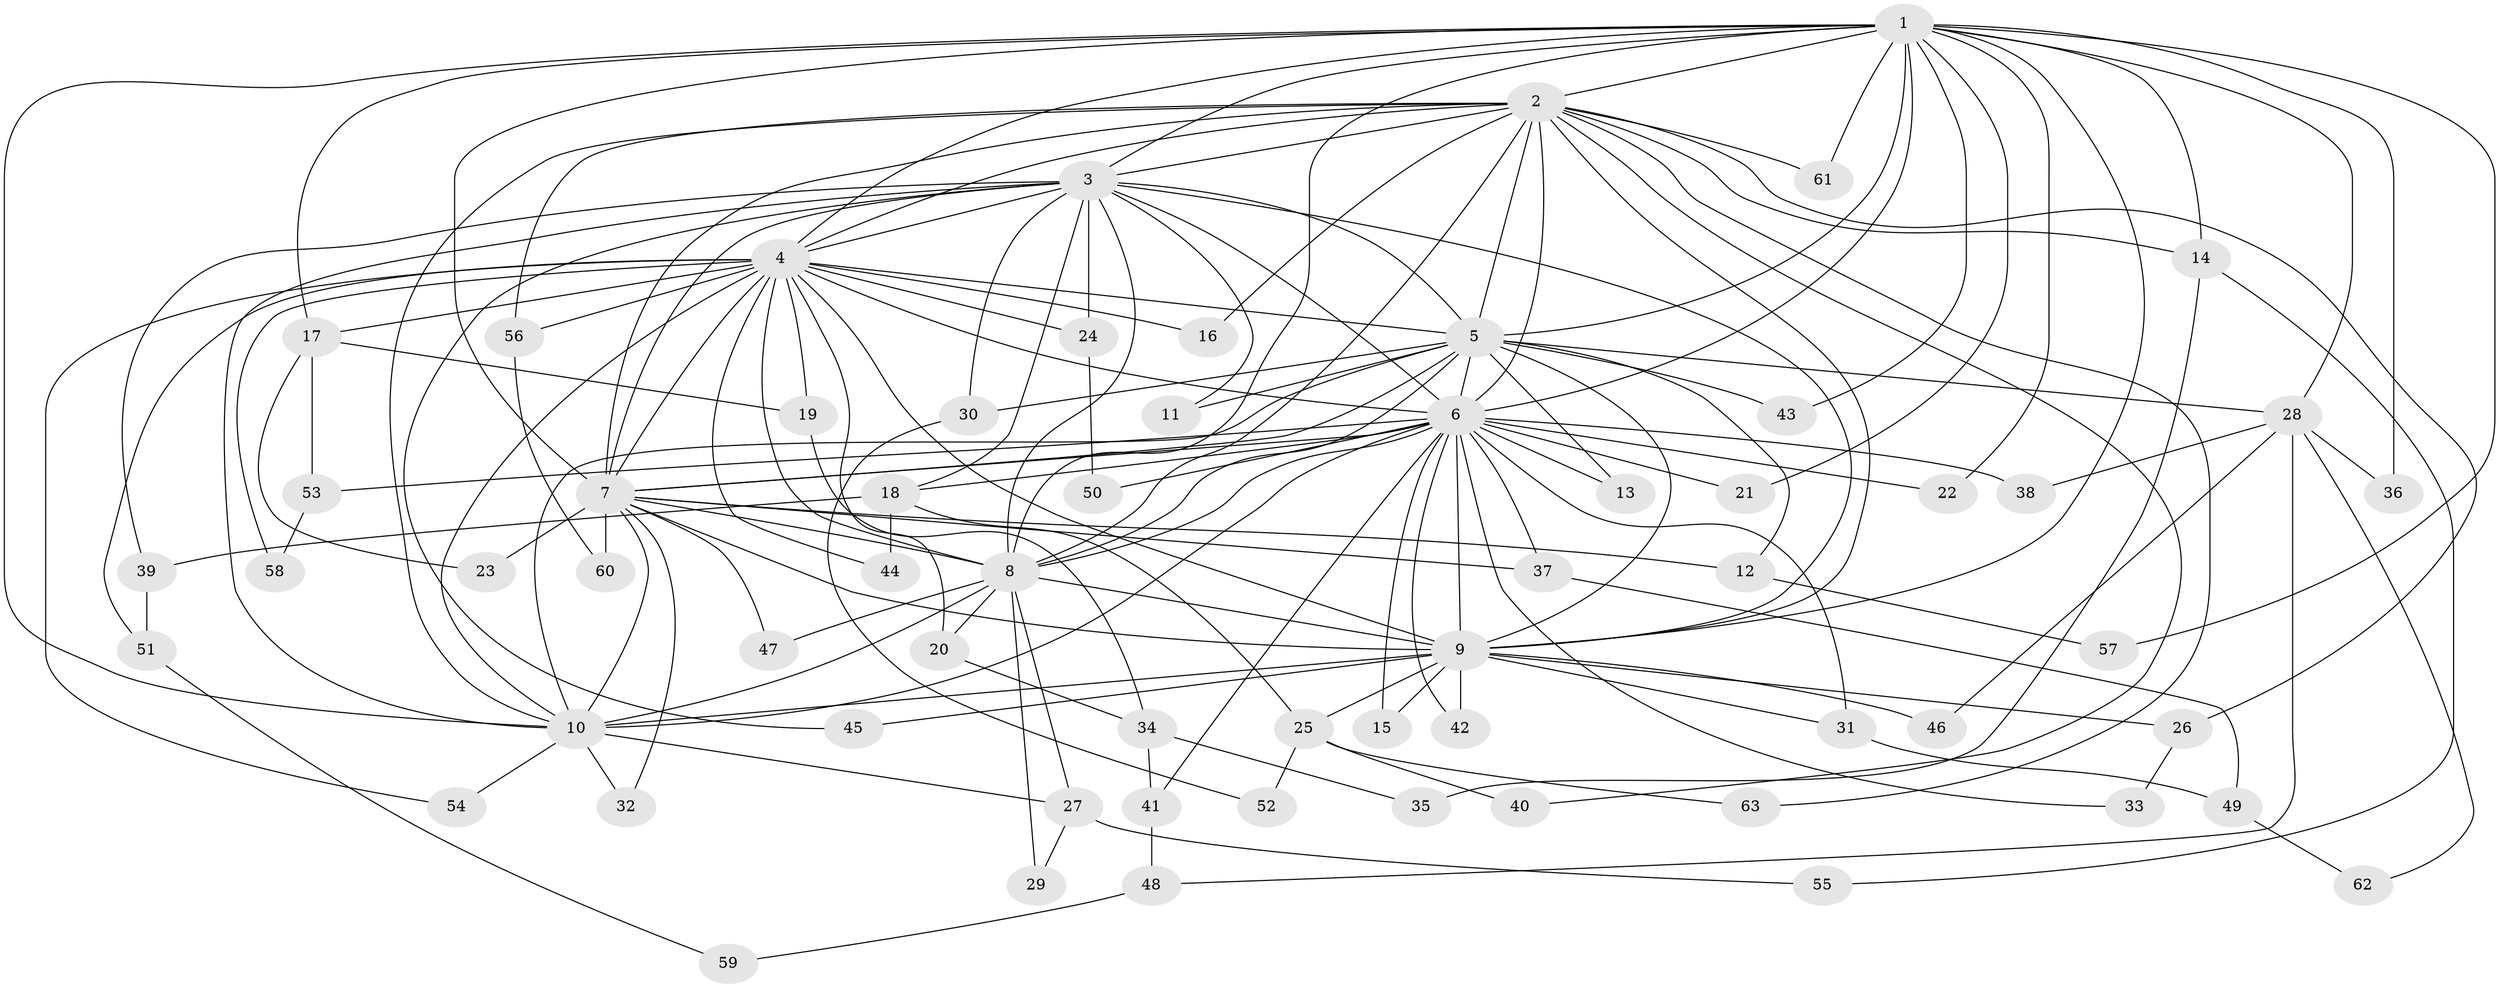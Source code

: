 // Generated by graph-tools (version 1.1) at 2025/49/03/09/25 03:49:38]
// undirected, 63 vertices, 151 edges
graph export_dot {
graph [start="1"]
  node [color=gray90,style=filled];
  1;
  2;
  3;
  4;
  5;
  6;
  7;
  8;
  9;
  10;
  11;
  12;
  13;
  14;
  15;
  16;
  17;
  18;
  19;
  20;
  21;
  22;
  23;
  24;
  25;
  26;
  27;
  28;
  29;
  30;
  31;
  32;
  33;
  34;
  35;
  36;
  37;
  38;
  39;
  40;
  41;
  42;
  43;
  44;
  45;
  46;
  47;
  48;
  49;
  50;
  51;
  52;
  53;
  54;
  55;
  56;
  57;
  58;
  59;
  60;
  61;
  62;
  63;
  1 -- 2;
  1 -- 3;
  1 -- 4;
  1 -- 5;
  1 -- 6;
  1 -- 7;
  1 -- 8;
  1 -- 9;
  1 -- 10;
  1 -- 14;
  1 -- 17;
  1 -- 21;
  1 -- 22;
  1 -- 28;
  1 -- 36;
  1 -- 43;
  1 -- 57;
  1 -- 61;
  2 -- 3;
  2 -- 4;
  2 -- 5;
  2 -- 6;
  2 -- 7;
  2 -- 8;
  2 -- 9;
  2 -- 10;
  2 -- 14;
  2 -- 16;
  2 -- 26;
  2 -- 40;
  2 -- 56;
  2 -- 61;
  2 -- 63;
  3 -- 4;
  3 -- 5;
  3 -- 6;
  3 -- 7;
  3 -- 8;
  3 -- 9;
  3 -- 10;
  3 -- 11;
  3 -- 18;
  3 -- 24;
  3 -- 30;
  3 -- 39;
  3 -- 45;
  4 -- 5;
  4 -- 6;
  4 -- 7;
  4 -- 8;
  4 -- 9;
  4 -- 10;
  4 -- 16;
  4 -- 17;
  4 -- 19;
  4 -- 20;
  4 -- 24;
  4 -- 44;
  4 -- 51;
  4 -- 54;
  4 -- 56;
  4 -- 58;
  5 -- 6;
  5 -- 7;
  5 -- 8;
  5 -- 9;
  5 -- 10;
  5 -- 11;
  5 -- 12;
  5 -- 13;
  5 -- 28;
  5 -- 30;
  5 -- 43;
  6 -- 7;
  6 -- 8;
  6 -- 9;
  6 -- 10;
  6 -- 13;
  6 -- 15;
  6 -- 18;
  6 -- 21;
  6 -- 22;
  6 -- 31;
  6 -- 33;
  6 -- 37;
  6 -- 38;
  6 -- 41;
  6 -- 42;
  6 -- 50;
  6 -- 53;
  7 -- 8;
  7 -- 9;
  7 -- 10;
  7 -- 12;
  7 -- 23;
  7 -- 32;
  7 -- 37;
  7 -- 47;
  7 -- 60;
  8 -- 9;
  8 -- 10;
  8 -- 20;
  8 -- 27;
  8 -- 29;
  8 -- 47;
  9 -- 10;
  9 -- 15;
  9 -- 25;
  9 -- 26;
  9 -- 31;
  9 -- 42;
  9 -- 45;
  9 -- 46;
  10 -- 27;
  10 -- 32;
  10 -- 54;
  12 -- 57;
  14 -- 35;
  14 -- 55;
  17 -- 19;
  17 -- 23;
  17 -- 53;
  18 -- 25;
  18 -- 39;
  18 -- 44;
  19 -- 34;
  20 -- 34;
  24 -- 50;
  25 -- 40;
  25 -- 52;
  25 -- 63;
  26 -- 33;
  27 -- 29;
  27 -- 55;
  28 -- 36;
  28 -- 38;
  28 -- 46;
  28 -- 48;
  28 -- 62;
  30 -- 52;
  31 -- 49;
  34 -- 35;
  34 -- 41;
  37 -- 49;
  39 -- 51;
  41 -- 48;
  48 -- 59;
  49 -- 62;
  51 -- 59;
  53 -- 58;
  56 -- 60;
}
